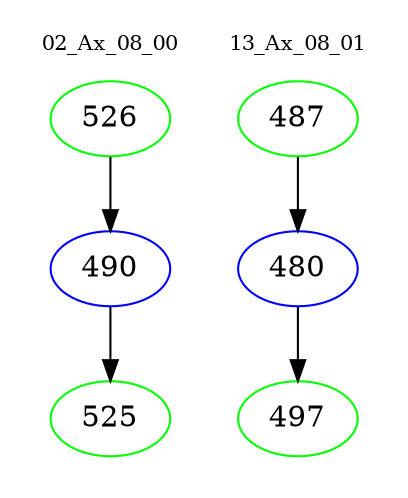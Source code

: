 digraph{
subgraph cluster_0 {
color = white
label = "02_Ax_08_00";
fontsize=10;
T0_526 [label="526", color="green"]
T0_526 -> T0_490 [color="black"]
T0_490 [label="490", color="blue"]
T0_490 -> T0_525 [color="black"]
T0_525 [label="525", color="green"]
}
subgraph cluster_1 {
color = white
label = "13_Ax_08_01";
fontsize=10;
T1_487 [label="487", color="green"]
T1_487 -> T1_480 [color="black"]
T1_480 [label="480", color="blue"]
T1_480 -> T1_497 [color="black"]
T1_497 [label="497", color="green"]
}
}
